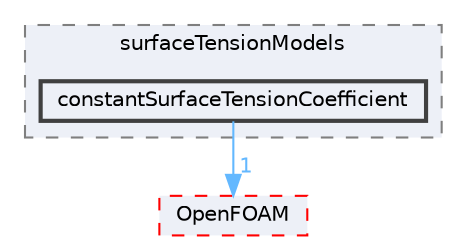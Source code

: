 digraph "src/phaseSystemModels/reactingEuler/multiphaseSystem/interfacialCompositionModels/surfaceTensionModels/constantSurfaceTensionCoefficient"
{
 // LATEX_PDF_SIZE
  bgcolor="transparent";
  edge [fontname=Helvetica,fontsize=10,labelfontname=Helvetica,labelfontsize=10];
  node [fontname=Helvetica,fontsize=10,shape=box,height=0.2,width=0.4];
  compound=true
  subgraph clusterdir_349068d741c6614b2501b9d87470a3ae {
    graph [ bgcolor="#edf0f7", pencolor="grey50", label="surfaceTensionModels", fontname=Helvetica,fontsize=10 style="filled,dashed", URL="dir_349068d741c6614b2501b9d87470a3ae.html",tooltip=""]
  dir_119a172d8caa333eda1a3f2a7d40e801 [label="constantSurfaceTensionCoefficient", fillcolor="#edf0f7", color="grey25", style="filled,bold", URL="dir_119a172d8caa333eda1a3f2a7d40e801.html",tooltip=""];
  }
  dir_c5473ff19b20e6ec4dfe5c310b3778a8 [label="OpenFOAM", fillcolor="#edf0f7", color="red", style="filled,dashed", URL="dir_c5473ff19b20e6ec4dfe5c310b3778a8.html",tooltip=""];
  dir_119a172d8caa333eda1a3f2a7d40e801->dir_c5473ff19b20e6ec4dfe5c310b3778a8 [headlabel="1", labeldistance=1.5 headhref="dir_000640_002695.html" href="dir_000640_002695.html" color="steelblue1" fontcolor="steelblue1"];
}
